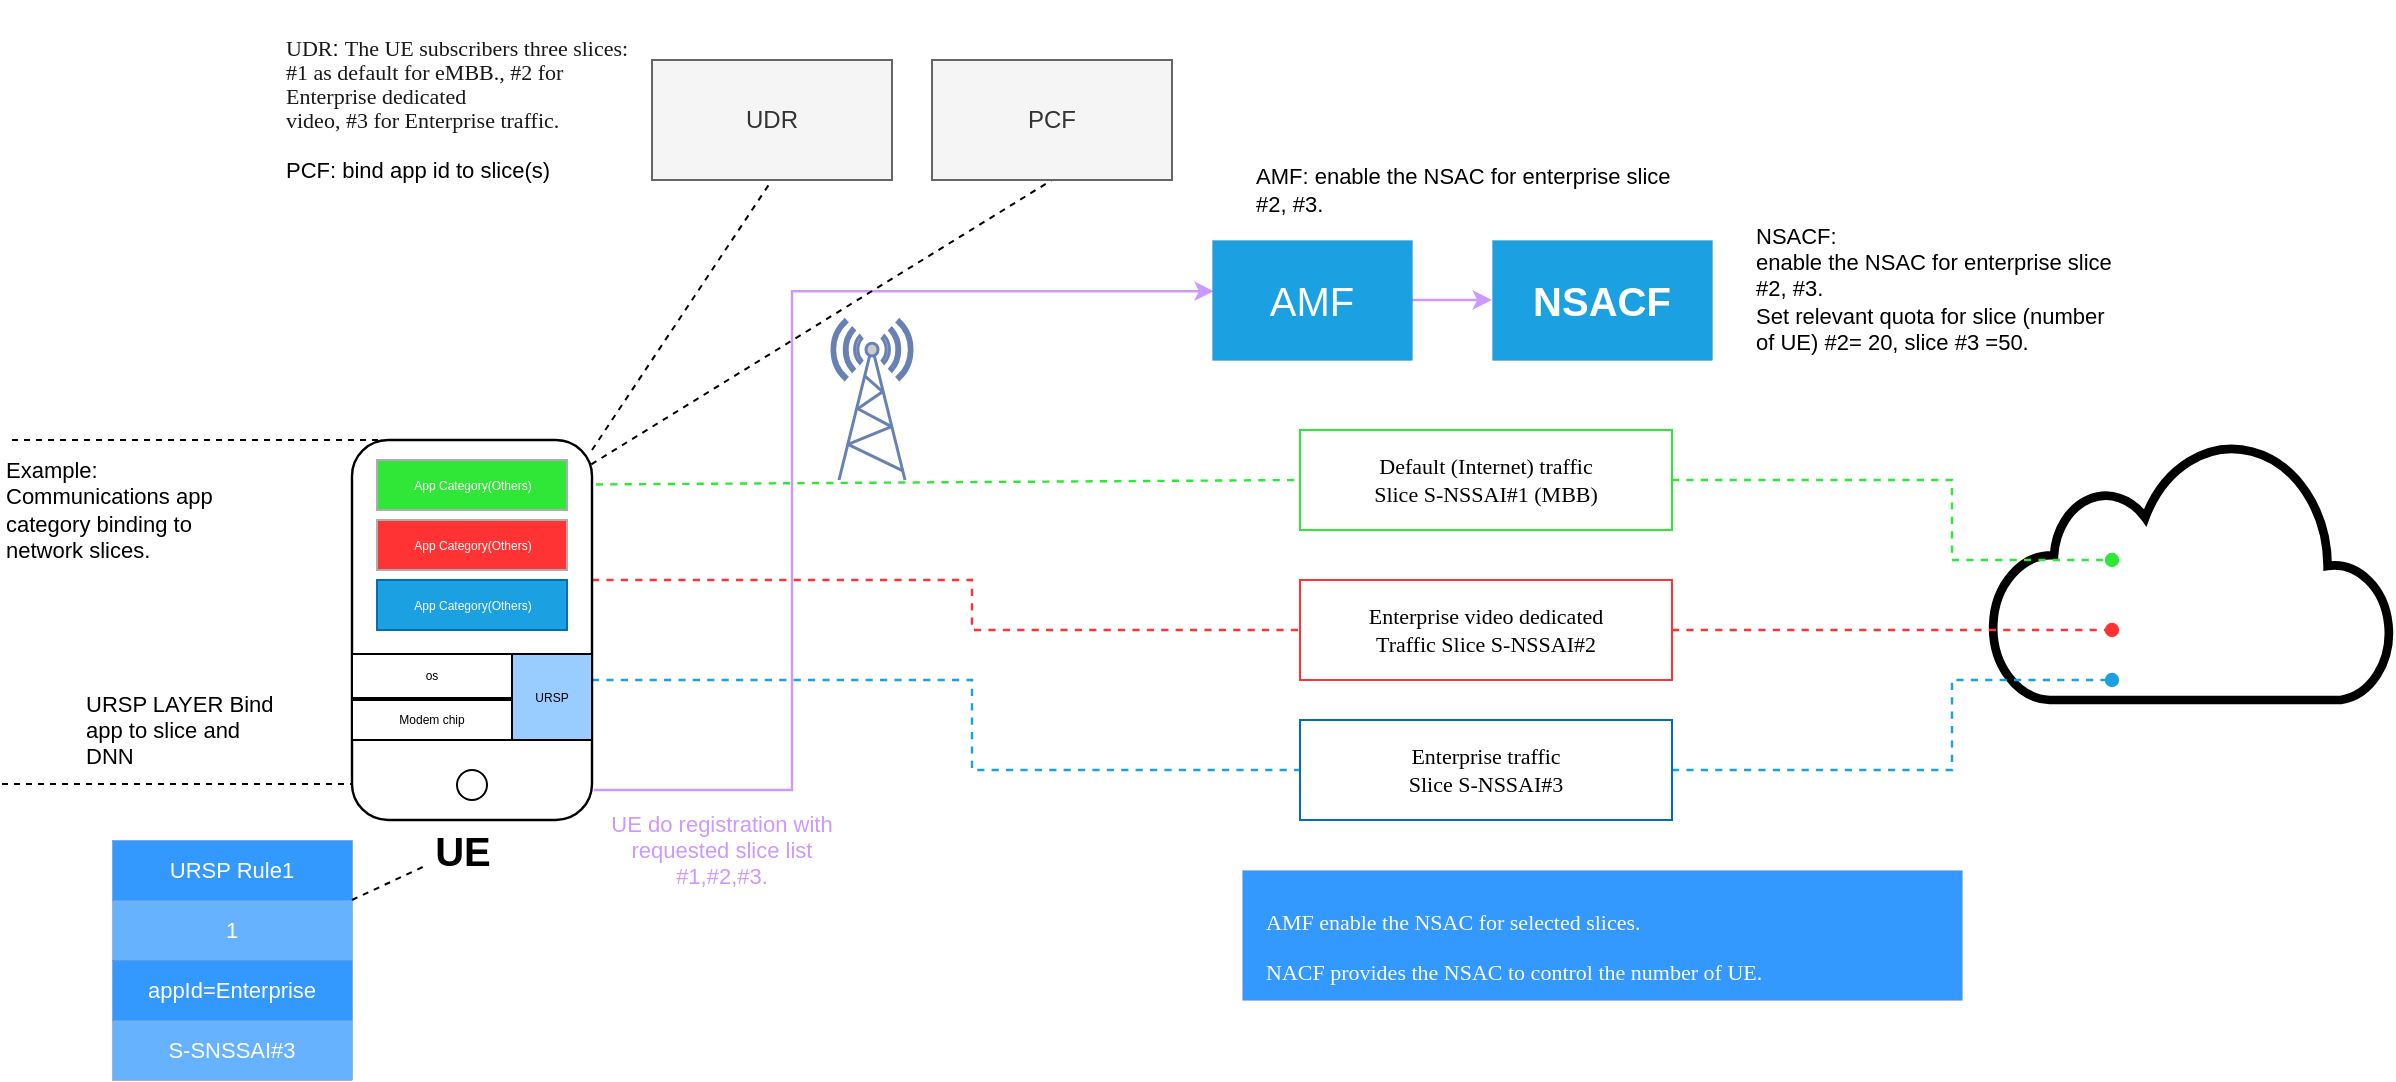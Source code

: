 <mxfile version="20.3.0" type="github">
  <diagram id="eGtA_mQg2Kvg4qejzhI2" name="第 1 页">
    <mxGraphModel dx="2407" dy="847" grid="1" gridSize="10" guides="1" tooltips="1" connect="1" arrows="1" fold="1" page="1" pageScale="1" pageWidth="827" pageHeight="1169" math="0" shadow="0">
      <root>
        <mxCell id="0" />
        <mxCell id="1" parent="0" />
        <mxCell id="NYcVxpbIizTCKHN2jAaS-1" value="" style="html=1;outlineConnect=0;fillColor=#FFFFFF;strokeColor=#000000;gradientColor=none;gradientDirection=north;strokeWidth=2;shape=mxgraph.networks.cloud;fontColor=#ffffff;fontSize=20;" parent="1" vertex="1">
          <mxGeometry x="980" y="420" width="200" height="130" as="geometry" />
        </mxCell>
        <mxCell id="NYcVxpbIizTCKHN2jAaS-2" style="rounded=0;orthogonalLoop=1;jettySize=auto;html=1;entryX=0.5;entryY=1;entryDx=0;entryDy=0;dashed=1;fontColor=#FFFFFF;endArrow=none;endFill=0;" parent="1" source="NYcVxpbIizTCKHN2jAaS-7" target="NYcVxpbIizTCKHN2jAaS-12" edge="1">
          <mxGeometry relative="1" as="geometry" />
        </mxCell>
        <mxCell id="NYcVxpbIizTCKHN2jAaS-3" style="edgeStyle=none;rounded=0;orthogonalLoop=1;jettySize=auto;html=1;entryX=0;entryY=0.5;entryDx=0;entryDy=0;dashed=1;strokeColor=#30E636;strokeWidth=1.2;fontSize=20;fontColor=#000000;endArrow=none;endFill=0;exitX=1.016;exitY=0.117;exitDx=0;exitDy=0;exitPerimeter=0;" parent="1" source="NYcVxpbIizTCKHN2jAaS-7" target="NYcVxpbIizTCKHN2jAaS-23" edge="1">
          <mxGeometry relative="1" as="geometry" />
        </mxCell>
        <mxCell id="NYcVxpbIizTCKHN2jAaS-4" style="edgeStyle=orthogonalEdgeStyle;rounded=0;orthogonalLoop=1;jettySize=auto;html=1;entryX=0;entryY=0.5;entryDx=0;entryDy=0;dashed=1;strokeColor=#FF3333;strokeWidth=1.2;fontSize=20;fontColor=#000000;endArrow=none;endFill=0;" parent="1" source="NYcVxpbIizTCKHN2jAaS-7" target="NYcVxpbIizTCKHN2jAaS-25" edge="1">
          <mxGeometry relative="1" as="geometry">
            <Array as="points">
              <mxPoint x="470" y="490" />
              <mxPoint x="470" y="515" />
            </Array>
          </mxGeometry>
        </mxCell>
        <mxCell id="NYcVxpbIizTCKHN2jAaS-5" style="edgeStyle=orthogonalEdgeStyle;rounded=0;orthogonalLoop=1;jettySize=auto;html=1;entryX=0;entryY=0.5;entryDx=0;entryDy=0;dashed=1;strokeColor=#1BA1E2;strokeWidth=1.2;fontSize=20;fontColor=#000000;endArrow=none;endFill=0;" parent="1" source="NYcVxpbIizTCKHN2jAaS-7" target="NYcVxpbIizTCKHN2jAaS-28" edge="1">
          <mxGeometry relative="1" as="geometry">
            <Array as="points">
              <mxPoint x="470" y="540" />
              <mxPoint x="470" y="585" />
            </Array>
          </mxGeometry>
        </mxCell>
        <mxCell id="NYcVxpbIizTCKHN2jAaS-6" style="edgeStyle=orthogonalEdgeStyle;rounded=0;orthogonalLoop=1;jettySize=auto;html=1;entryX=0.009;entryY=0.427;entryDx=0;entryDy=0;entryPerimeter=0;strokeColor=#CC99FF;strokeWidth=1.2;fontSize=12;fontColor=#FFFFFF;endArrow=classic;endFill=1;exitX=1.008;exitY=0.921;exitDx=0;exitDy=0;exitPerimeter=0;" parent="1" source="NYcVxpbIizTCKHN2jAaS-7" target="NYcVxpbIizTCKHN2jAaS-38" edge="1">
          <mxGeometry relative="1" as="geometry">
            <Array as="points">
              <mxPoint x="380" y="595" />
              <mxPoint x="380" y="346" />
            </Array>
          </mxGeometry>
        </mxCell>
        <mxCell id="NYcVxpbIizTCKHN2jAaS-7" value="" style="rounded=1;whiteSpace=wrap;html=1;strokeWidth=1.2;" parent="1" vertex="1">
          <mxGeometry x="160" y="420" width="120" height="190" as="geometry" />
        </mxCell>
        <mxCell id="NYcVxpbIizTCKHN2jAaS-8" value="&lt;font color=&quot;#ffffff&quot; style=&quot;font-size: 6px;&quot;&gt;App Category(Others)&lt;/font&gt;" style="rounded=0;whiteSpace=wrap;html=1;strokeColor=#ADADAD;fillColor=#30E636;fontSize=6;" parent="1" vertex="1">
          <mxGeometry x="172.5" y="430" width="95" height="25" as="geometry" />
        </mxCell>
        <mxCell id="NYcVxpbIizTCKHN2jAaS-9" style="edgeStyle=none;rounded=0;orthogonalLoop=1;jettySize=auto;html=1;entryX=0.5;entryY=1;entryDx=0;entryDy=0;dashed=1;fontColor=#FFFFFF;endArrow=none;endFill=0;exitX=0.997;exitY=0.064;exitDx=0;exitDy=0;exitPerimeter=0;" parent="1" source="NYcVxpbIizTCKHN2jAaS-7" target="NYcVxpbIizTCKHN2jAaS-13" edge="1">
          <mxGeometry relative="1" as="geometry" />
        </mxCell>
        <mxCell id="NYcVxpbIizTCKHN2jAaS-10" value="&lt;font color=&quot;#ffffff&quot; style=&quot;font-size: 6px;&quot;&gt;App Category(Others)&lt;/font&gt;" style="rounded=0;whiteSpace=wrap;html=1;strokeColor=#ADADAD;fillColor=#FF3333;fontSize=6;" parent="1" vertex="1">
          <mxGeometry x="172.5" y="460" width="95" height="25" as="geometry" />
        </mxCell>
        <mxCell id="NYcVxpbIizTCKHN2jAaS-11" value="&lt;font color=&quot;#ffffff&quot; style=&quot;font-size: 6px;&quot;&gt;App Category(Others)&lt;/font&gt;" style="rounded=0;whiteSpace=wrap;html=1;strokeColor=#006EAF;fillColor=#1ba1e2;fontColor=#ffffff;fontSize=6;" parent="1" vertex="1">
          <mxGeometry x="172.5" y="490" width="95" height="25" as="geometry" />
        </mxCell>
        <mxCell id="NYcVxpbIizTCKHN2jAaS-12" value="UDR" style="rounded=0;whiteSpace=wrap;html=1;strokeColor=#666666;fontColor=#333333;fillColor=#f5f5f5;" parent="1" vertex="1">
          <mxGeometry x="310" y="230" width="120" height="60" as="geometry" />
        </mxCell>
        <mxCell id="NYcVxpbIizTCKHN2jAaS-13" value="PCF" style="rounded=0;whiteSpace=wrap;html=1;strokeColor=#666666;fontColor=#333333;fillColor=#f5f5f5;" parent="1" vertex="1">
          <mxGeometry x="450" y="230" width="120" height="60" as="geometry" />
        </mxCell>
        <mxCell id="NYcVxpbIizTCKHN2jAaS-14" value="" style="rounded=0;whiteSpace=wrap;html=1;fontSize=6;" parent="1" vertex="1">
          <mxGeometry x="160" y="527" width="120" height="43" as="geometry" />
        </mxCell>
        <mxCell id="NYcVxpbIizTCKHN2jAaS-15" value="" style="ellipse;whiteSpace=wrap;html=1;aspect=fixed;fontSize=6;" parent="1" vertex="1">
          <mxGeometry x="212.5" y="585" width="15" height="15" as="geometry" />
        </mxCell>
        <mxCell id="NYcVxpbIizTCKHN2jAaS-17" value="Modem chip" style="rounded=0;whiteSpace=wrap;html=1;fontSize=6;" parent="1" vertex="1">
          <mxGeometry x="160" y="550" width="80" height="20" as="geometry" />
        </mxCell>
        <mxCell id="NYcVxpbIizTCKHN2jAaS-18" value="URSP" style="rounded=0;whiteSpace=wrap;html=1;fillColor=#99CCFF;fontSize=6;" parent="1" vertex="1">
          <mxGeometry x="240" y="527" width="40" height="43" as="geometry" />
        </mxCell>
        <mxCell id="NYcVxpbIizTCKHN2jAaS-19" value="&lt;font color=&quot;#000000&quot; style=&quot;font-size: 20px;&quot;&gt;&lt;b style=&quot;font-size: 20px;&quot;&gt;UE&lt;/b&gt;&lt;/font&gt;" style="text;html=1;strokeColor=none;fillColor=none;align=center;verticalAlign=middle;whiteSpace=wrap;rounded=0;fontColor=#FFFFFF;fontSize=20;" parent="1" vertex="1">
          <mxGeometry x="197.5" y="610" width="35" height="30" as="geometry" />
        </mxCell>
        <mxCell id="NYcVxpbIizTCKHN2jAaS-20" value="" style="endArrow=none;dashed=1;html=1;rounded=0;fontSize=20;fontColor=#000000;" parent="1" edge="1">
          <mxGeometry width="50" height="50" relative="1" as="geometry">
            <mxPoint x="-10" y="420" as="sourcePoint" />
            <mxPoint x="175" y="420" as="targetPoint" />
            <Array as="points">
              <mxPoint x="110" y="420" />
            </Array>
          </mxGeometry>
        </mxCell>
        <mxCell id="NYcVxpbIizTCKHN2jAaS-21" value="" style="endArrow=none;dashed=1;html=1;rounded=0;fontSize=20;fontColor=#000000;" parent="1" edge="1">
          <mxGeometry width="50" height="50" relative="1" as="geometry">
            <mxPoint x="-15" y="592" as="sourcePoint" />
            <mxPoint x="160" y="592" as="targetPoint" />
            <Array as="points">
              <mxPoint x="95" y="592" />
            </Array>
          </mxGeometry>
        </mxCell>
        <mxCell id="NYcVxpbIizTCKHN2jAaS-22" style="edgeStyle=orthogonalEdgeStyle;rounded=0;orthogonalLoop=1;jettySize=auto;html=1;dashed=1;strokeColor=#30E636;strokeWidth=1.2;fontSize=20;fontColor=#000000;endArrow=oval;endFill=1;" parent="1" source="NYcVxpbIizTCKHN2jAaS-23" edge="1">
          <mxGeometry relative="1" as="geometry">
            <mxPoint x="1040" y="480" as="targetPoint" />
            <Array as="points">
              <mxPoint x="960" y="440" />
              <mxPoint x="960" y="480" />
            </Array>
          </mxGeometry>
        </mxCell>
        <mxCell id="NYcVxpbIizTCKHN2jAaS-23" value="&lt;p style=&quot;margin-top: 0pt; margin-bottom: 0pt; font-size: 11px;&quot;&gt;&lt;span style=&quot;font-size: 11px; font-family: &amp;quot;Ericsson Hilda&amp;quot;;&quot;&gt;Default (Internet) traffic&lt;br style=&quot;font-size: 11px;&quot;&gt;Slice S-NSSAI#1 (MBB)&lt;/span&gt;&lt;/p&gt;" style="rounded=0;whiteSpace=wrap;html=1;strokeColor=#30E636;fillColor=#FFFFFF;fontColor=#000000;fontSize=11;" parent="1" vertex="1">
          <mxGeometry x="634" y="415" width="186" height="50" as="geometry" />
        </mxCell>
        <mxCell id="NYcVxpbIizTCKHN2jAaS-24" style="edgeStyle=orthogonalEdgeStyle;rounded=0;orthogonalLoop=1;jettySize=auto;html=1;dashed=1;strokeColor=#FF3333;strokeWidth=1.2;fontSize=20;fontColor=#000000;endArrow=oval;endFill=1;" parent="1" source="NYcVxpbIizTCKHN2jAaS-25" edge="1">
          <mxGeometry relative="1" as="geometry">
            <mxPoint x="1040" y="515" as="targetPoint" />
          </mxGeometry>
        </mxCell>
        <mxCell id="NYcVxpbIizTCKHN2jAaS-25" value="&lt;p style=&quot;margin-top: 0pt; margin-bottom: 0pt; font-size: 11px;&quot;&gt;&lt;span style=&quot;font-size: 11px; font-family: &amp;quot;Ericsson Hilda&amp;quot;;&quot;&gt;Enterprise video dedicated&lt;br style=&quot;font-size: 11px;&quot;&gt;Traffic Slice S-NSSAI#2&lt;/span&gt;&lt;/p&gt;" style="rounded=0;whiteSpace=wrap;html=1;strokeColor=#FF3333;fillColor=#FFFFFF;fontColor=#000000;fontSize=11;" parent="1" vertex="1">
          <mxGeometry x="634" y="490" width="186" height="50" as="geometry" />
        </mxCell>
        <mxCell id="NYcVxpbIizTCKHN2jAaS-26" style="edgeStyle=none;rounded=0;orthogonalLoop=1;jettySize=auto;html=1;exitX=0.5;exitY=1;exitDx=0;exitDy=0;dashed=1;strokeColor=#1BA1E2;strokeWidth=1.2;fontSize=11;fontColor=#000000;endArrow=none;endFill=0;" parent="1" source="NYcVxpbIizTCKHN2jAaS-25" target="NYcVxpbIizTCKHN2jAaS-25" edge="1">
          <mxGeometry relative="1" as="geometry" />
        </mxCell>
        <mxCell id="NYcVxpbIizTCKHN2jAaS-27" style="edgeStyle=orthogonalEdgeStyle;rounded=0;orthogonalLoop=1;jettySize=auto;html=1;dashed=1;strokeColor=#1BA1E2;strokeWidth=1.2;fontSize=20;fontColor=#000000;endArrow=oval;endFill=1;exitX=1;exitY=0.5;exitDx=0;exitDy=0;" parent="1" source="NYcVxpbIizTCKHN2jAaS-28" edge="1">
          <mxGeometry relative="1" as="geometry">
            <mxPoint x="1040" y="540" as="targetPoint" />
            <Array as="points">
              <mxPoint x="960" y="585" />
              <mxPoint x="960" y="540" />
            </Array>
            <mxPoint x="860" y="582" as="sourcePoint" />
          </mxGeometry>
        </mxCell>
        <mxCell id="NYcVxpbIizTCKHN2jAaS-28" value="&lt;p style=&quot;margin-top: 0pt; margin-bottom: 0pt; font-size: 11px;&quot;&gt;&lt;span style=&quot;font-size: 11px; font-family: &amp;quot;Ericsson Hilda&amp;quot;;&quot;&gt;Enterprise traffic &lt;br style=&quot;font-size: 11px;&quot;&gt;Slice S-NSSAI#3&lt;/span&gt;&lt;/p&gt;" style="rounded=0;whiteSpace=wrap;html=1;strokeColor=#006EAF;fillColor=#FFFFFF;fontColor=#000000;fontSize=11;" parent="1" vertex="1">
          <mxGeometry x="634" y="560" width="186" height="50" as="geometry" />
        </mxCell>
        <mxCell id="NYcVxpbIizTCKHN2jAaS-29" value="" style="rounded=0;whiteSpace=wrap;html=1;strokeColor=#000000;strokeWidth=0;fontSize=11;fontColor=#FFFFFF;fillColor=#FFFFFF;" parent="1" vertex="1">
          <mxGeometry x="40" y="620" width="120" height="120" as="geometry" />
        </mxCell>
        <mxCell id="NYcVxpbIizTCKHN2jAaS-30" value="&lt;font style=&quot;font-size: 11px;&quot;&gt;URSP Rule1&lt;/font&gt;" style="rounded=0;whiteSpace=wrap;html=1;strokeColor=#000000;strokeWidth=0;fontSize=11;fontColor=#FFFFFF;fillColor=#3399FF;" parent="1" vertex="1">
          <mxGeometry x="40" y="620" width="120" height="30" as="geometry" />
        </mxCell>
        <mxCell id="NYcVxpbIizTCKHN2jAaS-31" style="rounded=0;orthogonalLoop=1;jettySize=auto;html=1;entryX=0;entryY=0.75;entryDx=0;entryDy=0;dashed=1;strokeColor=#000000;strokeWidth=1;fontSize=12;fontColor=#FFFFFF;endArrow=none;endFill=0;exitX=1;exitY=0;exitDx=0;exitDy=0;" parent="1" source="NYcVxpbIizTCKHN2jAaS-32" target="NYcVxpbIizTCKHN2jAaS-19" edge="1">
          <mxGeometry relative="1" as="geometry" />
        </mxCell>
        <mxCell id="NYcVxpbIizTCKHN2jAaS-32" value="&lt;font style=&quot;font-size: 11px;&quot;&gt;1&lt;/font&gt;" style="rounded=0;whiteSpace=wrap;html=1;strokeColor=#000000;strokeWidth=0;fontSize=11;fontColor=#FFFFFF;fillColor=#66B2FF;" parent="1" vertex="1">
          <mxGeometry x="40" y="650" width="120" height="30" as="geometry" />
        </mxCell>
        <mxCell id="NYcVxpbIizTCKHN2jAaS-33" value="appId=Enterprise" style="rounded=0;whiteSpace=wrap;html=1;strokeColor=#000000;strokeWidth=0;fontSize=11;fontColor=#FFFFFF;fillColor=#3399FF;" parent="1" vertex="1">
          <mxGeometry x="40" y="680" width="120" height="30" as="geometry" />
        </mxCell>
        <mxCell id="NYcVxpbIizTCKHN2jAaS-34" value="S-SNSSAI#3" style="rounded=0;whiteSpace=wrap;html=1;strokeColor=#000000;strokeWidth=0;fontSize=11;fontColor=#FFFFFF;fillColor=#66B2FF;" parent="1" vertex="1">
          <mxGeometry x="40" y="710" width="120" height="30" as="geometry" />
        </mxCell>
        <mxCell id="NYcVxpbIizTCKHN2jAaS-35" value="Example:&lt;br style=&quot;font-size: 11px;&quot;&gt;Communications app category binding to network slices." style="text;html=1;strokeColor=none;fillColor=none;align=left;verticalAlign=middle;whiteSpace=wrap;rounded=0;strokeWidth=0;fontSize=11;fontColor=#000000;" parent="1" vertex="1">
          <mxGeometry x="-15" y="440" width="120" height="30" as="geometry" />
        </mxCell>
        <mxCell id="NYcVxpbIizTCKHN2jAaS-36" value="URSP LAYER Bind app to slice and DNN" style="text;html=1;strokeColor=none;fillColor=none;align=left;verticalAlign=middle;whiteSpace=wrap;rounded=0;strokeWidth=0;fontSize=11;fontColor=#000000;" parent="1" vertex="1">
          <mxGeometry x="25" y="550" width="100" height="30" as="geometry" />
        </mxCell>
        <mxCell id="NYcVxpbIizTCKHN2jAaS-37" style="edgeStyle=orthogonalEdgeStyle;rounded=0;orthogonalLoop=1;jettySize=auto;html=1;entryX=0;entryY=0.5;entryDx=0;entryDy=0;strokeColor=#CC99FF;strokeWidth=1.2;fontSize=12;fontColor=#FFFFFF;endArrow=classic;endFill=1;" parent="1" source="NYcVxpbIizTCKHN2jAaS-38" target="NYcVxpbIizTCKHN2jAaS-39" edge="1">
          <mxGeometry relative="1" as="geometry" />
        </mxCell>
        <mxCell id="NYcVxpbIizTCKHN2jAaS-38" value="&lt;span style=&quot;font-size: 20px;&quot;&gt;&lt;font color=&quot;#ffffff&quot; style=&quot;font-size: 20px;&quot;&gt;AMF&lt;/font&gt;&lt;/span&gt;" style="rounded=0;whiteSpace=wrap;html=1;strokeColor=#000000;strokeWidth=0;fontSize=20;fontColor=#000000;fillColor=#1BA1E2;fontStyle=0" parent="1" vertex="1">
          <mxGeometry x="590" y="320" width="100" height="60" as="geometry" />
        </mxCell>
        <mxCell id="NYcVxpbIizTCKHN2jAaS-39" value="&lt;b style=&quot;font-size: 20px;&quot;&gt;&lt;font color=&quot;#ffffff&quot; style=&quot;font-size: 20px;&quot;&gt;NSACF&lt;/font&gt;&lt;/b&gt;" style="rounded=0;whiteSpace=wrap;html=1;strokeColor=#000000;strokeWidth=0;fontSize=20;fontColor=#000000;fillColor=#1BA1E2;" parent="1" vertex="1">
          <mxGeometry x="730" y="320" width="110" height="60" as="geometry" />
        </mxCell>
        <mxCell id="NYcVxpbIizTCKHN2jAaS-40" value="&lt;font color=&quot;#cc99ff&quot; style=&quot;font-size: 11px;&quot;&gt;UE do registration with requested slice list #1,#2,#3.&lt;/font&gt;" style="text;html=1;strokeColor=none;fillColor=none;align=center;verticalAlign=middle;whiteSpace=wrap;rounded=0;strokeWidth=1.2;fontSize=11;fontColor=#FFFFFF;" parent="1" vertex="1">
          <mxGeometry x="280" y="610" width="130" height="30" as="geometry" />
        </mxCell>
        <mxCell id="NYcVxpbIizTCKHN2jAaS-41" value="" style="fontColor=#0066CC;verticalAlign=top;verticalLabelPosition=bottom;labelPosition=center;align=center;html=1;outlineConnect=0;fillColor=#CCCCCC;strokeColor=#6881B3;gradientColor=none;gradientDirection=north;strokeWidth=2;shape=mxgraph.networks.radio_tower;fontSize=12;" parent="1" vertex="1">
          <mxGeometry x="400" y="360" width="40" height="80" as="geometry" />
        </mxCell>
        <mxCell id="NYcVxpbIizTCKHN2jAaS-42" value="&lt;p style=&quot;font-size: 11px;&quot;&gt;&lt;span style=&quot;font-size: 11px; font-family: &amp;quot;Ericsson Hilda&amp;quot;;&quot;&gt;AMF enable the NSAC for selected slices.&lt;/span&gt;&lt;/p&gt;&lt;span style=&quot;font-family: &amp;quot;Ericsson Hilda&amp;quot;;&quot;&gt;NACF provides the NSAC to control&amp;nbsp;&lt;/span&gt;&lt;span style=&quot;font-family: &amp;quot;Ericsson Hilda&amp;quot;;&quot;&gt;the number of UE.&lt;/span&gt;" style="rounded=0;whiteSpace=wrap;html=1;strokeColor=#FF3333;strokeWidth=0;fontSize=11;fontColor=#FFFFFF;fillColor=#3399FF;align=left;spacingLeft=10;" parent="1" vertex="1">
          <mxGeometry x="605" y="635" width="360" height="65" as="geometry" />
        </mxCell>
        <mxCell id="1EESua4ttruzQRhFlGZV-2" value="&lt;p style=&quot;margin-top: 0pt; margin-bottom: 0pt; font-size: 11px;&quot;&gt;&lt;span style=&quot;font-size: 11px;&quot;&gt;AMF: enable the NSAC for enterprise slice #2, #3.&lt;/span&gt;&lt;/p&gt;" style="text;html=1;strokeColor=none;fillColor=none;align=left;verticalAlign=middle;whiteSpace=wrap;rounded=0;fontSize=11;" vertex="1" parent="1">
          <mxGeometry x="610" y="280" width="210" height="30" as="geometry" />
        </mxCell>
        <mxCell id="1EESua4ttruzQRhFlGZV-3" value="&lt;p style=&quot;margin-top: 0pt; margin-bottom: 0pt; font-size: 11px;&quot;&gt;&lt;span style=&quot;font-size: 11px;&quot;&gt;NSACF:&lt;br style=&quot;font-size: 11px;&quot;&gt;enable the NSAC for enterprise slice #2, #3.&lt;/span&gt;&lt;span style=&quot;background-color: initial; font-size: 11px;&quot;&gt;&amp;nbsp;&amp;nbsp;&lt;/span&gt;&lt;/p&gt;&lt;span style=&quot;font-size: 11px;&quot;&gt;Set relevant quota for slice (number of UE) #2= 20, slice #3 =50.&lt;/span&gt;&lt;p style=&quot;font-size: 11px;&quot;&gt;&lt;/p&gt;" style="text;html=1;strokeColor=none;fillColor=none;align=left;verticalAlign=middle;whiteSpace=wrap;rounded=0;fontSize=11;" vertex="1" parent="1">
          <mxGeometry x="860" y="310" width="180" height="80" as="geometry" />
        </mxCell>
        <mxCell id="1EESua4ttruzQRhFlGZV-4" value="&lt;p style=&quot;line-height: normal; margin: 7.99pt 0in 0pt; text-indent: 0in; direction: ltr; unicode-bidi: embed; vertical-align: baseline; word-break: normal; font-size: 11px;&quot;&gt;&lt;font style=&quot;font-size: 11px;&quot;&gt;&lt;span style=&quot;font-family: &amp;quot;Ericsson Hilda&amp;quot;; font-variant-numeric: normal; font-variant-east-asian: normal; color: rgb(24, 24, 24); letter-spacing: 0pt; vertical-align: baseline;&quot;&gt;UDR&lt;/span&gt;:&amp;nbsp;&lt;span style=&quot;font-family: &amp;quot;Ericsson Hilda&amp;quot;; font-variant-numeric: normal; font-variant-east-asian: normal; color: rgb(24, 24, 24); letter-spacing: 0pt; vertical-align: baseline;&quot;&gt;The UE subscribers three slices: #1 as default for &lt;/span&gt;&lt;span style=&quot;font-family: &amp;quot;Ericsson Hilda&amp;quot;; font-variant-numeric: normal; font-variant-east-asian: normal; color: rgb(24, 24, 24); letter-spacing: 0pt; vertical-align: baseline;&quot;&gt;eMBB&lt;/span&gt;&lt;span style=&quot;font-family: &amp;quot;Ericsson Hilda&amp;quot;; font-variant-numeric: normal; font-variant-east-asian: normal; color: rgb(24, 24, 24); letter-spacing: 0pt; vertical-align: baseline;&quot;&gt;., #2 for Enterprise dedicated&lt;br&gt;video, #3 for Enterprise traffic.&lt;/span&gt;&lt;/font&gt;&lt;/p&gt;&lt;font style=&quot;font-size: 11px;&quot;&gt;&lt;br&gt;&lt;span style=&quot;text-indent: 0in; background-color: initial;&quot;&gt;PCF: bind app id to slice(s)&lt;/span&gt;&lt;br&gt;&lt;/font&gt;&lt;p style=&quot;line-height: normal; margin-top: 7.99pt; margin-left: 0in; margin-right: 0in; text-indent: 0in; unicode-bidi: embed; vertical-align: baseline; word-break: normal; font-size: 11px;&quot;&gt;&lt;/p&gt;" style="text;html=1;strokeColor=none;fillColor=none;align=left;verticalAlign=middle;whiteSpace=wrap;rounded=0;fontSize=6;" vertex="1" parent="1">
          <mxGeometry x="125" y="200" width="180" height="110" as="geometry" />
        </mxCell>
        <mxCell id="1EESua4ttruzQRhFlGZV-8" value="os" style="rounded=0;whiteSpace=wrap;html=1;fontSize=6;" vertex="1" parent="1">
          <mxGeometry x="160" y="527" width="80" height="22" as="geometry" />
        </mxCell>
      </root>
    </mxGraphModel>
  </diagram>
</mxfile>

